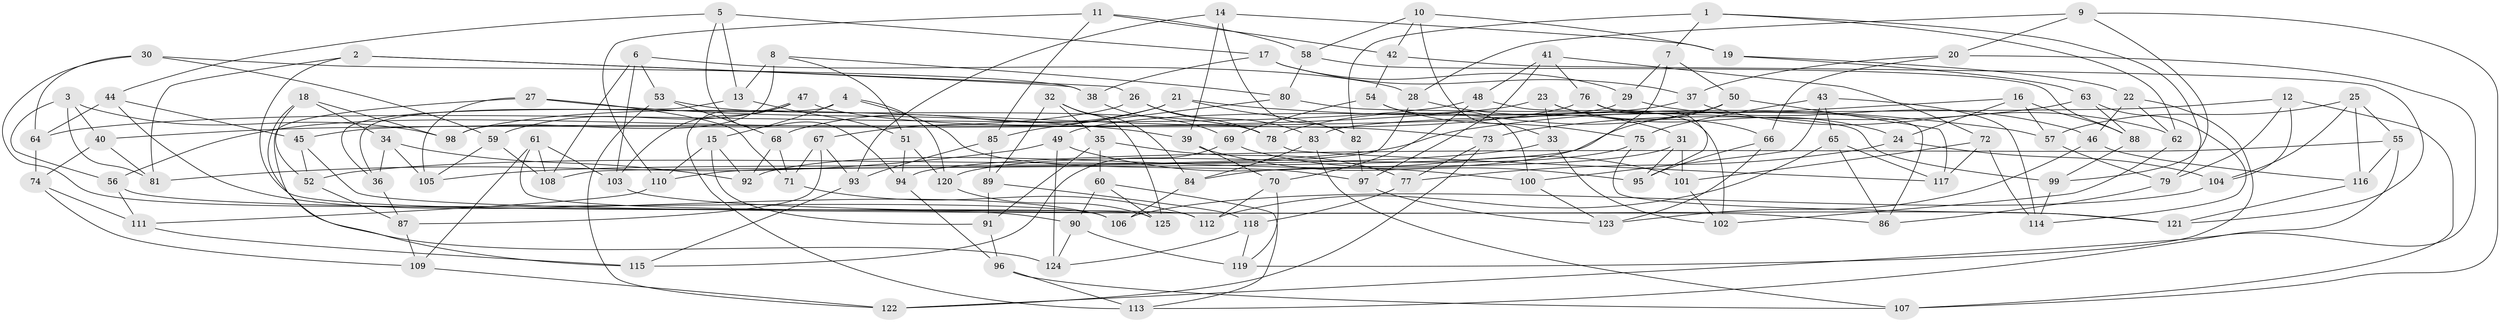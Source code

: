 // coarse degree distribution, {4: 0.36363636363636365, 6: 0.5844155844155844, 5: 0.03896103896103896, 3: 0.012987012987012988}
// Generated by graph-tools (version 1.1) at 2025/24/03/03/25 07:24:23]
// undirected, 125 vertices, 250 edges
graph export_dot {
graph [start="1"]
  node [color=gray90,style=filled];
  1;
  2;
  3;
  4;
  5;
  6;
  7;
  8;
  9;
  10;
  11;
  12;
  13;
  14;
  15;
  16;
  17;
  18;
  19;
  20;
  21;
  22;
  23;
  24;
  25;
  26;
  27;
  28;
  29;
  30;
  31;
  32;
  33;
  34;
  35;
  36;
  37;
  38;
  39;
  40;
  41;
  42;
  43;
  44;
  45;
  46;
  47;
  48;
  49;
  50;
  51;
  52;
  53;
  54;
  55;
  56;
  57;
  58;
  59;
  60;
  61;
  62;
  63;
  64;
  65;
  66;
  67;
  68;
  69;
  70;
  71;
  72;
  73;
  74;
  75;
  76;
  77;
  78;
  79;
  80;
  81;
  82;
  83;
  84;
  85;
  86;
  87;
  88;
  89;
  90;
  91;
  92;
  93;
  94;
  95;
  96;
  97;
  98;
  99;
  100;
  101;
  102;
  103;
  104;
  105;
  106;
  107;
  108;
  109;
  110;
  111;
  112;
  113;
  114;
  115;
  116;
  117;
  118;
  119;
  120;
  121;
  122;
  123;
  124;
  125;
  1 -- 62;
  1 -- 82;
  1 -- 79;
  1 -- 7;
  2 -- 81;
  2 -- 125;
  2 -- 38;
  2 -- 26;
  3 -- 81;
  3 -- 40;
  3 -- 98;
  3 -- 56;
  4 -- 15;
  4 -- 97;
  4 -- 36;
  4 -- 120;
  5 -- 13;
  5 -- 17;
  5 -- 44;
  5 -- 94;
  6 -- 53;
  6 -- 103;
  6 -- 28;
  6 -- 108;
  7 -- 50;
  7 -- 29;
  7 -- 92;
  8 -- 13;
  8 -- 98;
  8 -- 51;
  8 -- 80;
  9 -- 28;
  9 -- 20;
  9 -- 107;
  9 -- 99;
  10 -- 42;
  10 -- 19;
  10 -- 58;
  10 -- 33;
  11 -- 42;
  11 -- 85;
  11 -- 58;
  11 -- 110;
  12 -- 83;
  12 -- 104;
  12 -- 79;
  12 -- 107;
  13 -- 51;
  13 -- 36;
  14 -- 39;
  14 -- 82;
  14 -- 19;
  14 -- 93;
  15 -- 92;
  15 -- 110;
  15 -- 91;
  16 -- 105;
  16 -- 88;
  16 -- 57;
  16 -- 24;
  17 -- 38;
  17 -- 37;
  17 -- 29;
  18 -- 52;
  18 -- 34;
  18 -- 98;
  18 -- 124;
  19 -- 63;
  19 -- 22;
  20 -- 66;
  20 -- 37;
  20 -- 122;
  21 -- 82;
  21 -- 68;
  21 -- 67;
  21 -- 57;
  22 -- 46;
  22 -- 119;
  22 -- 62;
  23 -- 40;
  23 -- 66;
  23 -- 33;
  23 -- 24;
  24 -- 104;
  24 -- 77;
  25 -- 116;
  25 -- 104;
  25 -- 55;
  25 -- 57;
  26 -- 83;
  26 -- 78;
  26 -- 56;
  27 -- 71;
  27 -- 115;
  27 -- 39;
  27 -- 105;
  28 -- 31;
  28 -- 108;
  29 -- 46;
  29 -- 45;
  30 -- 106;
  30 -- 59;
  30 -- 38;
  30 -- 64;
  31 -- 95;
  31 -- 101;
  31 -- 84;
  32 -- 89;
  32 -- 84;
  32 -- 125;
  32 -- 35;
  33 -- 52;
  33 -- 102;
  34 -- 36;
  34 -- 92;
  34 -- 105;
  35 -- 77;
  35 -- 60;
  35 -- 91;
  36 -- 87;
  37 -- 49;
  37 -- 62;
  38 -- 69;
  39 -- 70;
  39 -- 95;
  40 -- 74;
  40 -- 81;
  41 -- 72;
  41 -- 97;
  41 -- 76;
  41 -- 48;
  42 -- 54;
  42 -- 121;
  43 -- 65;
  43 -- 100;
  43 -- 114;
  43 -- 75;
  44 -- 45;
  44 -- 64;
  44 -- 106;
  45 -- 86;
  45 -- 52;
  46 -- 116;
  46 -- 123;
  47 -- 103;
  47 -- 113;
  47 -- 59;
  47 -- 73;
  48 -- 64;
  48 -- 70;
  48 -- 102;
  49 -- 81;
  49 -- 100;
  49 -- 124;
  50 -- 78;
  50 -- 117;
  50 -- 110;
  51 -- 94;
  51 -- 120;
  52 -- 87;
  53 -- 78;
  53 -- 122;
  53 -- 68;
  54 -- 100;
  54 -- 75;
  54 -- 69;
  55 -- 113;
  55 -- 116;
  55 -- 94;
  56 -- 111;
  56 -- 90;
  57 -- 79;
  58 -- 80;
  58 -- 88;
  59 -- 105;
  59 -- 108;
  60 -- 125;
  60 -- 113;
  60 -- 90;
  61 -- 112;
  61 -- 108;
  61 -- 103;
  61 -- 109;
  62 -- 102;
  63 -- 114;
  63 -- 88;
  63 -- 73;
  64 -- 74;
  65 -- 112;
  65 -- 86;
  65 -- 117;
  66 -- 123;
  66 -- 95;
  67 -- 93;
  67 -- 87;
  67 -- 71;
  68 -- 71;
  68 -- 92;
  69 -- 115;
  69 -- 101;
  70 -- 119;
  70 -- 112;
  71 -- 112;
  72 -- 117;
  72 -- 101;
  72 -- 114;
  73 -- 122;
  73 -- 77;
  74 -- 111;
  74 -- 109;
  75 -- 120;
  75 -- 121;
  76 -- 95;
  76 -- 86;
  76 -- 98;
  77 -- 118;
  78 -- 117;
  79 -- 86;
  80 -- 85;
  80 -- 99;
  82 -- 97;
  83 -- 84;
  83 -- 107;
  84 -- 106;
  85 -- 93;
  85 -- 89;
  87 -- 109;
  88 -- 99;
  89 -- 118;
  89 -- 91;
  90 -- 119;
  90 -- 124;
  91 -- 96;
  93 -- 115;
  94 -- 96;
  96 -- 107;
  96 -- 113;
  97 -- 123;
  99 -- 114;
  100 -- 123;
  101 -- 102;
  103 -- 121;
  104 -- 106;
  109 -- 122;
  110 -- 111;
  111 -- 115;
  116 -- 121;
  118 -- 119;
  118 -- 124;
  120 -- 125;
}
